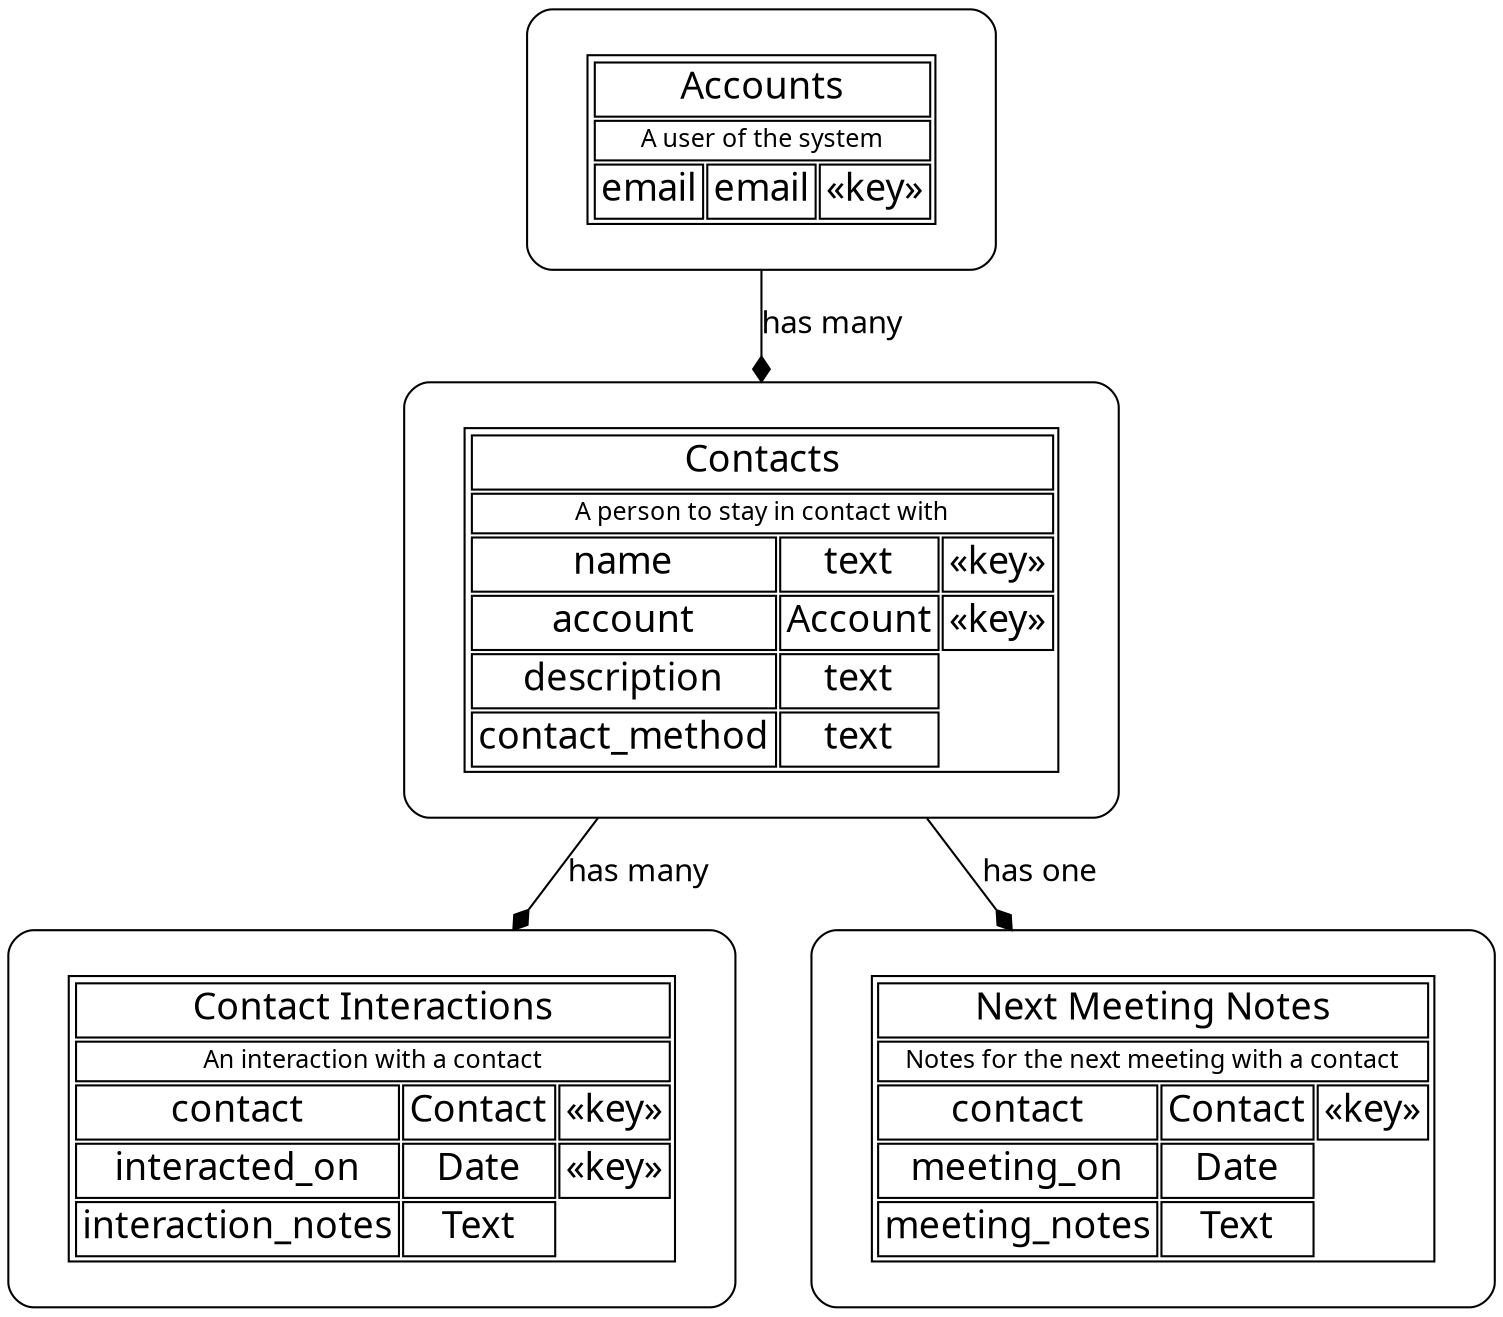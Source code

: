 digraph crmdatamodel {

  nodesep=0.5
  rankdir="TB"

  node[fontname="Futura" fontsize="18" margin="0.4,0.3" shape="tab"]
  edge[fontname="Baskerville" fontsize="15"]

  Contact [ shape="Mrecord" label=<
  <TABLE>
    <TR><TD COLSPAN="3">Contacts</TD></TR>
    <TR><TD COLSPAN="3"><FONT POINT-SIZE="12">A person to stay in contact with</FONT></TD></TR>
    <TR>
      <TD>name</TD>
      <TD>text</TD>
      <TD>«key»</TD>
    </TR>
    <TR>
      <TD>account</TD>
      <TD>Account</TD>
      <TD>«key»</TD>
    </TR>
    <TR>
      <TD>description</TD>
      <TD>text</TD>
    </TR>
    <TR>
      <TD>contact_method</TD>
      <TD>text</TD>
    </TR>
  </TABLE>
  > ]

  Account [ shape="Mrecord" label=<
  <TABLE>
    <TR><TD COLSPAN="3">Accounts</TD></TR>
    <TR><TD COLSPAN="3"><FONT POINT-SIZE="12">A user of the system</FONT></TD></TR>
    <TR>
      <TD>email</TD>
      <TD>email</TD>
      <TD>«key»</TD>
    </TR>
  </TABLE>
  > ]

  Interaction [ shape="Mrecord" label=<
  <TABLE>
    <TR><TD COLSPAN="3">Contact Interactions</TD></TR>
    <TR><TD COLSPAN="3"><FONT POINT-SIZE="12">An interaction with a contact</FONT></TD></TR>
    <TR>
      <TD>contact</TD>
      <TD>Contact</TD>
      <TD>«key»</TD>
    </TR>
    <TR>
      <TD>interacted_on</TD>
      <TD>Date</TD>
      <TD>«key»</TD>
    </TR>
    <TR>
      <TD>interaction_notes</TD>
      <TD>Text</TD>
    </TR>
  </TABLE>
  > ]
  
  NextMeetingNotes [ shape="Mrecord" label=<
  <TABLE>
    <TR><TD COLSPAN="3">Next Meeting Notes</TD></TR>
    <TR><TD COLSPAN="3"><FONT POINT-SIZE="12">Notes for the next meeting with a contact</FONT></TD></TR>
    <TR>
      <TD>contact</TD>
      <TD>Contact</TD>
      <TD>«key»</TD>
    </TR>
    <TR>
      <TD>meeting_on</TD>
      <TD>Date</TD>
    </TR>
    <TR>
      <TD>meeting_notes</TD>
      <TD>Text</TD>
    </TR>
  </TABLE>
  > ]
  
  Account -> Contact [ label="has many" arrowhead="diamond"]
  Contact -> Interaction [ label="has many" arrowhead="diamond" ]
  Contact:contacts -> NextMeetingNotes [ label="has one" arrowhead="diamond" ]
}
